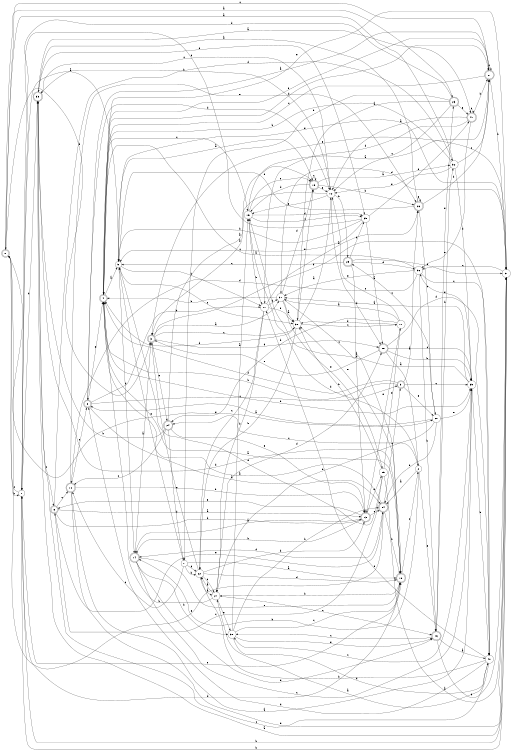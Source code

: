 digraph n34_6 {
__start0 [label="" shape="none"];

rankdir=LR;
size="8,5";

s0 [style="rounded,filled", color="black", fillcolor="white" shape="doublecircle", label="0"];
s1 [style="filled", color="black", fillcolor="white" shape="circle", label="1"];
s2 [style="filled", color="black", fillcolor="white" shape="circle", label="2"];
s3 [style="rounded,filled", color="black", fillcolor="white" shape="doublecircle", label="3"];
s4 [style="rounded,filled", color="black", fillcolor="white" shape="doublecircle", label="4"];
s5 [style="rounded,filled", color="black", fillcolor="white" shape="doublecircle", label="5"];
s6 [style="rounded,filled", color="black", fillcolor="white" shape="doublecircle", label="6"];
s7 [style="filled", color="black", fillcolor="white" shape="circle", label="7"];
s8 [style="rounded,filled", color="black", fillcolor="white" shape="doublecircle", label="8"];
s9 [style="filled", color="black", fillcolor="white" shape="circle", label="9"];
s10 [style="rounded,filled", color="black", fillcolor="white" shape="doublecircle", label="10"];
s11 [style="filled", color="black", fillcolor="white" shape="circle", label="11"];
s12 [style="filled", color="black", fillcolor="white" shape="circle", label="12"];
s13 [style="rounded,filled", color="black", fillcolor="white" shape="doublecircle", label="13"];
s14 [style="rounded,filled", color="black", fillcolor="white" shape="doublecircle", label="14"];
s15 [style="filled", color="black", fillcolor="white" shape="circle", label="15"];
s16 [style="rounded,filled", color="black", fillcolor="white" shape="doublecircle", label="16"];
s17 [style="filled", color="black", fillcolor="white" shape="circle", label="17"];
s18 [style="rounded,filled", color="black", fillcolor="white" shape="doublecircle", label="18"];
s19 [style="rounded,filled", color="black", fillcolor="white" shape="doublecircle", label="19"];
s20 [style="filled", color="black", fillcolor="white" shape="circle", label="20"];
s21 [style="rounded,filled", color="black", fillcolor="white" shape="doublecircle", label="21"];
s22 [style="filled", color="black", fillcolor="white" shape="circle", label="22"];
s23 [style="rounded,filled", color="black", fillcolor="white" shape="doublecircle", label="23"];
s24 [style="rounded,filled", color="black", fillcolor="white" shape="doublecircle", label="24"];
s25 [style="filled", color="black", fillcolor="white" shape="circle", label="25"];
s26 [style="rounded,filled", color="black", fillcolor="white" shape="doublecircle", label="26"];
s27 [style="filled", color="black", fillcolor="white" shape="circle", label="27"];
s28 [style="rounded,filled", color="black", fillcolor="white" shape="doublecircle", label="28"];
s29 [style="rounded,filled", color="black", fillcolor="white" shape="doublecircle", label="29"];
s30 [style="filled", color="black", fillcolor="white" shape="circle", label="30"];
s31 [style="filled", color="black", fillcolor="white" shape="circle", label="31"];
s32 [style="filled", color="black", fillcolor="white" shape="circle", label="32"];
s33 [style="rounded,filled", color="black", fillcolor="white" shape="doublecircle", label="33"];
s34 [style="rounded,filled", color="black", fillcolor="white" shape="doublecircle", label="34"];
s35 [style="filled", color="black", fillcolor="white" shape="circle", label="35"];
s36 [style="filled", color="black", fillcolor="white" shape="circle", label="36"];
s37 [style="filled", color="black", fillcolor="white" shape="circle", label="37"];
s38 [style="filled", color="black", fillcolor="white" shape="circle", label="38"];
s39 [style="filled", color="black", fillcolor="white" shape="circle", label="39"];
s40 [style="filled", color="black", fillcolor="white" shape="circle", label="40"];
s41 [style="rounded,filled", color="black", fillcolor="white" shape="doublecircle", label="41"];
s0 -> s23 [label="a"];
s0 -> s1 [label="b"];
s0 -> s21 [label="c"];
s0 -> s3 [label="d"];
s0 -> s20 [label="e"];
s1 -> s9 [label="a"];
s1 -> s31 [label="b"];
s1 -> s0 [label="c"];
s1 -> s33 [label="d"];
s1 -> s18 [label="e"];
s2 -> s34 [label="a"];
s2 -> s14 [label="b"];
s2 -> s24 [label="c"];
s2 -> s15 [label="d"];
s2 -> s16 [label="e"];
s3 -> s37 [label="a"];
s3 -> s40 [label="b"];
s3 -> s30 [label="c"];
s3 -> s28 [label="d"];
s3 -> s24 [label="e"];
s4 -> s9 [label="a"];
s4 -> s39 [label="b"];
s4 -> s15 [label="c"];
s4 -> s21 [label="d"];
s4 -> s31 [label="e"];
s5 -> s26 [label="a"];
s5 -> s4 [label="b"];
s5 -> s39 [label="c"];
s5 -> s4 [label="d"];
s5 -> s20 [label="e"];
s6 -> s13 [label="a"];
s6 -> s13 [label="b"];
s6 -> s10 [label="c"];
s6 -> s32 [label="d"];
s6 -> s34 [label="e"];
s7 -> s18 [label="a"];
s7 -> s22 [label="b"];
s7 -> s10 [label="c"];
s7 -> s22 [label="d"];
s7 -> s9 [label="e"];
s8 -> s34 [label="a"];
s8 -> s17 [label="b"];
s8 -> s5 [label="c"];
s8 -> s12 [label="d"];
s8 -> s4 [label="e"];
s9 -> s19 [label="a"];
s9 -> s17 [label="b"];
s9 -> s30 [label="c"];
s9 -> s14 [label="d"];
s9 -> s31 [label="e"];
s10 -> s39 [label="a"];
s10 -> s13 [label="b"];
s10 -> s8 [label="c"];
s10 -> s31 [label="d"];
s10 -> s26 [label="e"];
s11 -> s37 [label="a"];
s11 -> s24 [label="b"];
s11 -> s12 [label="c"];
s11 -> s30 [label="d"];
s11 -> s13 [label="e"];
s12 -> s3 [label="a"];
s12 -> s29 [label="b"];
s12 -> s33 [label="c"];
s12 -> s28 [label="d"];
s12 -> s15 [label="e"];
s13 -> s14 [label="a"];
s13 -> s14 [label="b"];
s13 -> s34 [label="c"];
s13 -> s25 [label="d"];
s13 -> s6 [label="e"];
s14 -> s3 [label="a"];
s14 -> s38 [label="b"];
s14 -> s39 [label="c"];
s14 -> s16 [label="d"];
s14 -> s18 [label="e"];
s15 -> s21 [label="a"];
s15 -> s17 [label="b"];
s15 -> s35 [label="c"];
s15 -> s35 [label="d"];
s15 -> s19 [label="e"];
s16 -> s40 [label="a"];
s16 -> s32 [label="b"];
s16 -> s38 [label="c"];
s16 -> s31 [label="d"];
s16 -> s23 [label="e"];
s17 -> s26 [label="a"];
s17 -> s27 [label="b"];
s17 -> s22 [label="c"];
s17 -> s37 [label="d"];
s17 -> s30 [label="e"];
s18 -> s4 [label="a"];
s18 -> s27 [label="b"];
s18 -> s2 [label="c"];
s18 -> s1 [label="d"];
s18 -> s30 [label="e"];
s19 -> s32 [label="a"];
s19 -> s26 [label="b"];
s19 -> s19 [label="c"];
s19 -> s15 [label="d"];
s19 -> s12 [label="e"];
s20 -> s8 [label="a"];
s20 -> s34 [label="b"];
s20 -> s29 [label="c"];
s20 -> s27 [label="d"];
s20 -> s39 [label="e"];
s21 -> s8 [label="a"];
s21 -> s31 [label="b"];
s21 -> s4 [label="c"];
s21 -> s21 [label="d"];
s21 -> s4 [label="e"];
s22 -> s27 [label="a"];
s22 -> s13 [label="b"];
s22 -> s27 [label="c"];
s22 -> s18 [label="d"];
s22 -> s3 [label="e"];
s23 -> s30 [label="a"];
s23 -> s7 [label="b"];
s23 -> s12 [label="c"];
s23 -> s1 [label="d"];
s23 -> s41 [label="e"];
s24 -> s19 [label="a"];
s24 -> s33 [label="b"];
s24 -> s10 [label="c"];
s24 -> s7 [label="d"];
s24 -> s13 [label="e"];
s25 -> s31 [label="a"];
s25 -> s30 [label="b"];
s25 -> s6 [label="c"];
s25 -> s9 [label="d"];
s25 -> s11 [label="e"];
s26 -> s33 [label="a"];
s26 -> s21 [label="b"];
s26 -> s20 [label="c"];
s26 -> s9 [label="d"];
s26 -> s26 [label="e"];
s27 -> s22 [label="a"];
s27 -> s4 [label="b"];
s27 -> s16 [label="c"];
s27 -> s28 [label="d"];
s27 -> s38 [label="e"];
s28 -> s2 [label="a"];
s28 -> s39 [label="b"];
s28 -> s39 [label="c"];
s28 -> s40 [label="d"];
s28 -> s3 [label="e"];
s29 -> s13 [label="a"];
s29 -> s35 [label="b"];
s29 -> s9 [label="c"];
s29 -> s36 [label="d"];
s29 -> s31 [label="e"];
s30 -> s12 [label="a"];
s30 -> s22 [label="b"];
s30 -> s11 [label="c"];
s30 -> s4 [label="d"];
s30 -> s19 [label="e"];
s31 -> s33 [label="a"];
s31 -> s1 [label="b"];
s31 -> s36 [label="c"];
s31 -> s37 [label="d"];
s31 -> s3 [label="e"];
s32 -> s0 [label="a"];
s32 -> s4 [label="b"];
s32 -> s21 [label="c"];
s32 -> s39 [label="d"];
s32 -> s12 [label="e"];
s33 -> s41 [label="a"];
s33 -> s12 [label="b"];
s33 -> s6 [label="c"];
s33 -> s18 [label="d"];
s33 -> s35 [label="e"];
s34 -> s4 [label="a"];
s34 -> s18 [label="b"];
s34 -> s5 [label="c"];
s34 -> s14 [label="d"];
s34 -> s0 [label="e"];
s35 -> s28 [label="a"];
s35 -> s9 [label="b"];
s35 -> s9 [label="c"];
s35 -> s1 [label="d"];
s35 -> s41 [label="e"];
s36 -> s4 [label="a"];
s36 -> s16 [label="b"];
s36 -> s40 [label="c"];
s36 -> s10 [label="d"];
s36 -> s37 [label="e"];
s37 -> s30 [label="a"];
s37 -> s4 [label="b"];
s37 -> s18 [label="c"];
s37 -> s19 [label="d"];
s37 -> s25 [label="e"];
s38 -> s15 [label="a"];
s38 -> s34 [label="b"];
s38 -> s18 [label="c"];
s38 -> s40 [label="d"];
s38 -> s16 [label="e"];
s39 -> s37 [label="a"];
s39 -> s40 [label="b"];
s39 -> s38 [label="c"];
s39 -> s15 [label="d"];
s39 -> s36 [label="e"];
s40 -> s27 [label="a"];
s40 -> s22 [label="b"];
s40 -> s33 [label="c"];
s40 -> s8 [label="d"];
s40 -> s17 [label="e"];
s41 -> s12 [label="a"];
s41 -> s21 [label="b"];
s41 -> s41 [label="c"];
s41 -> s17 [label="d"];
s41 -> s36 [label="e"];

}